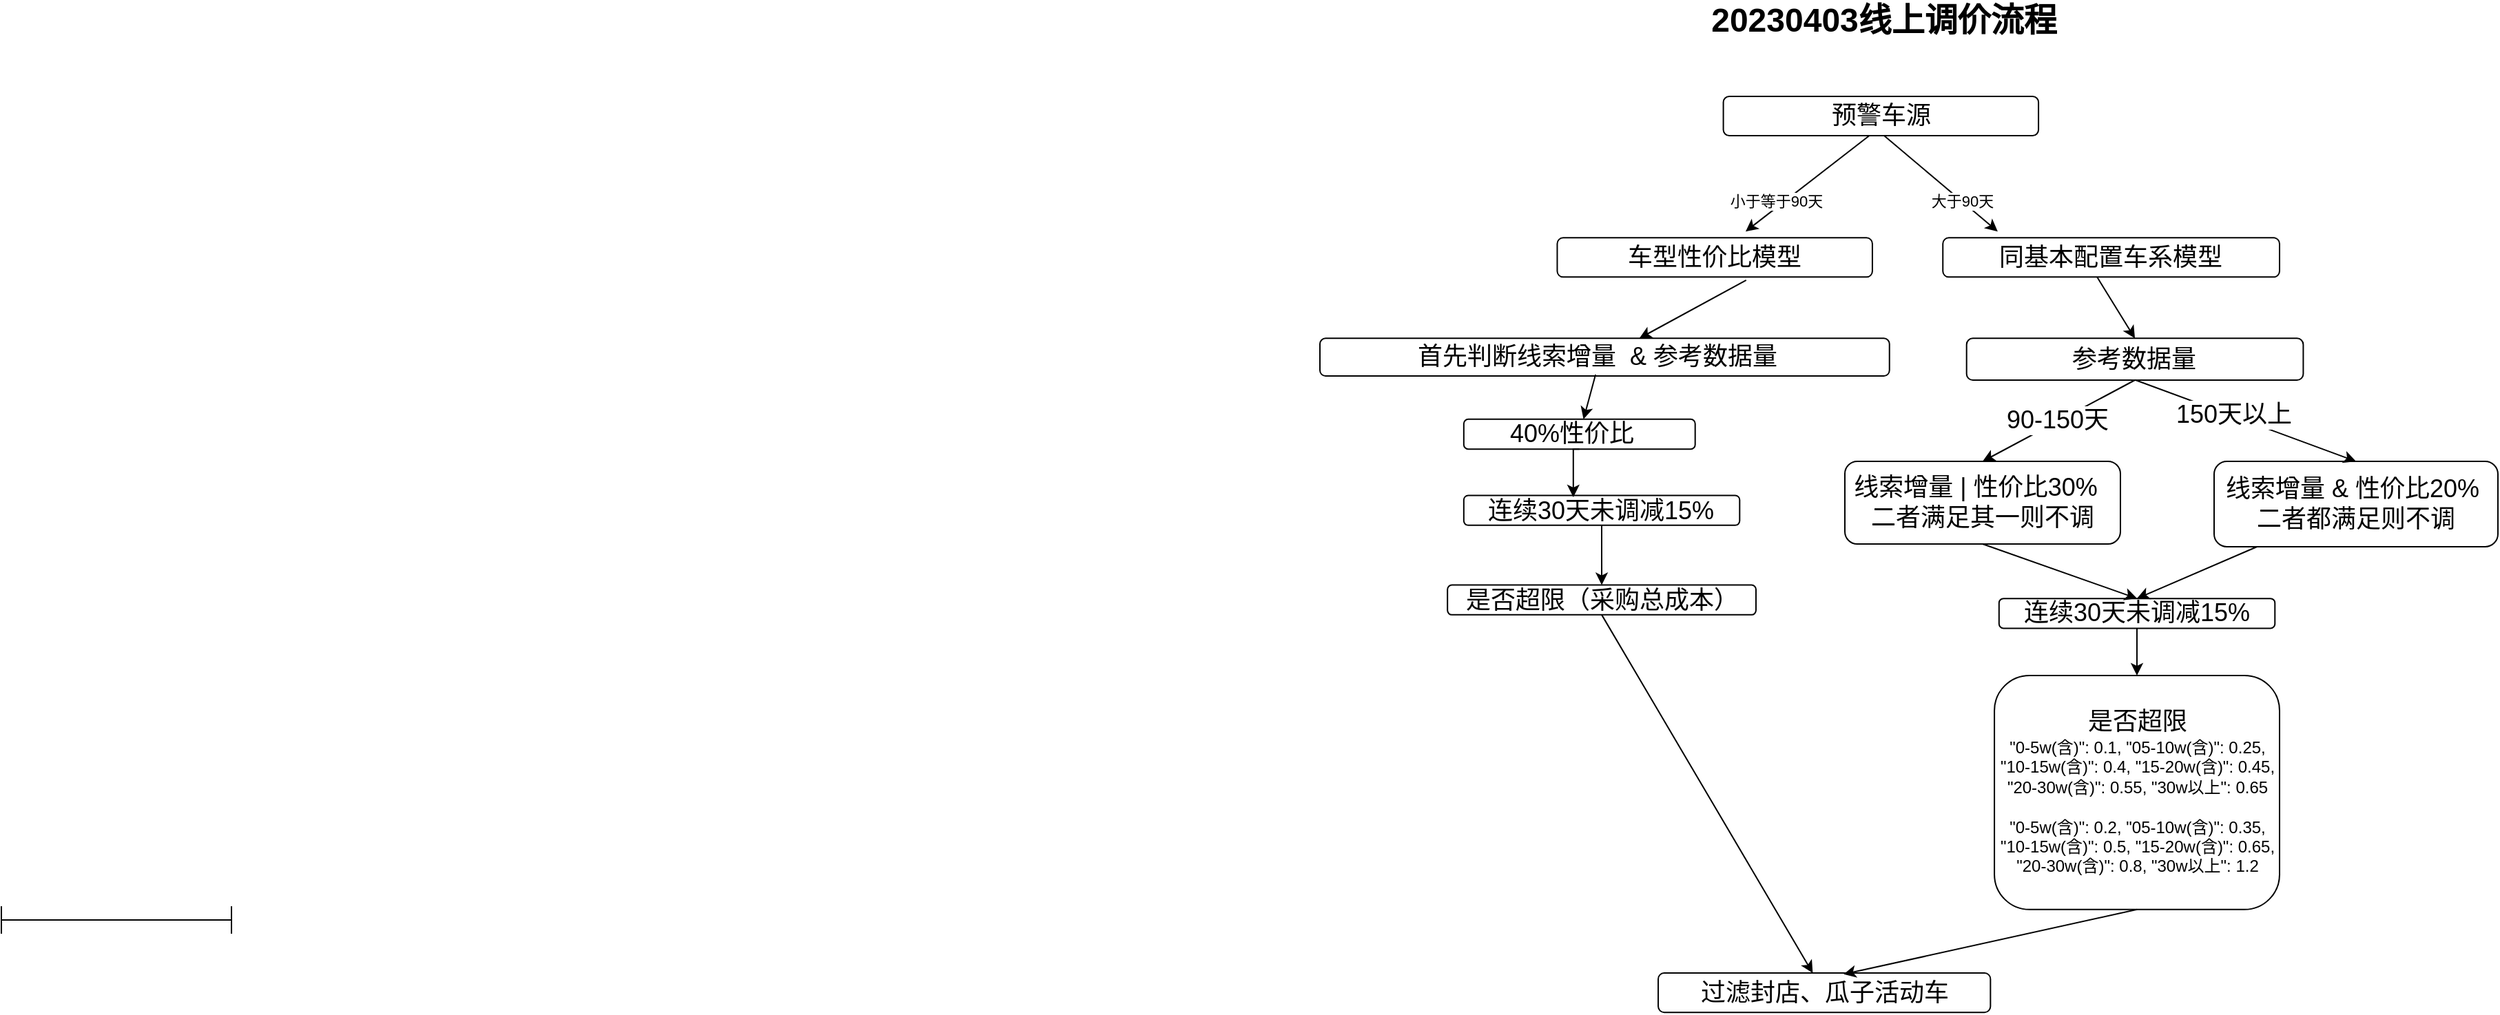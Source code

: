 <mxfile version="22.0.8" type="github">
  <diagram id="9H7ylQ0CBS7OcGbB-OY6" name="第 1 页">
    <mxGraphModel dx="911" dy="586" grid="0" gridSize="10" guides="1" tooltips="1" connect="1" arrows="1" fold="1" page="1" pageScale="1" pageWidth="3300" pageHeight="4681" math="0" shadow="0">
      <root>
        <mxCell id="0" />
        <mxCell id="1" parent="0" />
        <mxCell id="f5rMAXCIY-t6Gz_17kIP-2" value="&lt;font style=&quot;font-size: 24px;&quot;&gt;&lt;b&gt;20230403线上调价流程&lt;/b&gt;&lt;/font&gt;" style="text;html=1;strokeColor=none;fillColor=none;align=center;verticalAlign=middle;whiteSpace=wrap;rounded=0;" parent="1" vertex="1">
          <mxGeometry x="2365" y="269" width="297" height="30" as="geometry" />
        </mxCell>
        <mxCell id="f5rMAXCIY-t6Gz_17kIP-3" value="" style="endArrow=classic;html=1;rounded=0;" parent="1" edge="1">
          <mxGeometry width="50" height="50" relative="1" as="geometry">
            <mxPoint x="2502.733" y="367.513" as="sourcePoint" />
            <mxPoint x="2412.954" y="437.101" as="targetPoint" />
          </mxGeometry>
        </mxCell>
        <mxCell id="f5rMAXCIY-t6Gz_17kIP-4" value="小于等于90天" style="edgeLabel;html=1;align=center;verticalAlign=middle;resizable=0;points=[];" parent="f5rMAXCIY-t6Gz_17kIP-3" vertex="1" connectable="0">
          <mxGeometry x="0.441" y="-5" relative="1" as="geometry">
            <mxPoint y="1" as="offset" />
          </mxGeometry>
        </mxCell>
        <mxCell id="f5rMAXCIY-t6Gz_17kIP-5" value="&lt;font style=&quot;font-size: 18px;&quot;&gt;预警车源&lt;/font&gt;" style="rounded=1;whiteSpace=wrap;html=1;" parent="1" vertex="1">
          <mxGeometry x="2396.807" y="339" width="228.734" height="28.518" as="geometry" />
        </mxCell>
        <mxCell id="f5rMAXCIY-t6Gz_17kIP-6" value="" style="endArrow=classic;html=1;rounded=0;" parent="1" edge="1">
          <mxGeometry width="50" height="50" relative="1" as="geometry">
            <mxPoint x="2513.498" y="367.513" as="sourcePoint" />
            <mxPoint x="2595.958" y="437.101" as="targetPoint" />
          </mxGeometry>
        </mxCell>
        <mxCell id="f5rMAXCIY-t6Gz_17kIP-7" value="大于90天" style="edgeLabel;html=1;align=center;verticalAlign=middle;resizable=0;points=[];" parent="f5rMAXCIY-t6Gz_17kIP-6" vertex="1" connectable="0">
          <mxGeometry x="0.441" y="-5" relative="1" as="geometry">
            <mxPoint y="-7" as="offset" />
          </mxGeometry>
        </mxCell>
        <mxCell id="f5rMAXCIY-t6Gz_17kIP-8" value="&lt;font style=&quot;font-size: 18px;&quot;&gt;车型性价比模型&lt;/font&gt;" style="rounded=1;whiteSpace=wrap;html=1;" parent="1" vertex="1">
          <mxGeometry x="2276.239" y="441.664" width="228.734" height="28.518" as="geometry" />
        </mxCell>
        <mxCell id="f5rMAXCIY-t6Gz_17kIP-9" value="&lt;font style=&quot;font-size: 18px;&quot;&gt;同基本配置车系模型&lt;/font&gt;" style="rounded=1;whiteSpace=wrap;html=1;" parent="1" vertex="1">
          <mxGeometry x="2556.128" y="441.664" width="244.364" height="28.518" as="geometry" />
        </mxCell>
        <mxCell id="f5rMAXCIY-t6Gz_17kIP-10" value="" style="endArrow=classic;html=1;rounded=0;" parent="1" target="f5rMAXCIY-t6Gz_17kIP-13" edge="1">
          <mxGeometry width="50" height="50" relative="1" as="geometry">
            <mxPoint x="2413.384" y="472.459" as="sourcePoint" />
            <mxPoint x="2470.008" y="546.61" as="targetPoint" />
          </mxGeometry>
        </mxCell>
        <mxCell id="f5rMAXCIY-t6Gz_17kIP-11" value="" style="endArrow=classic;html=1;rounded=0;entryX=0.5;entryY=0;entryDx=0;entryDy=0;" parent="1" target="f5rMAXCIY-t6Gz_17kIP-12" edge="1">
          <mxGeometry width="50" height="50" relative="1" as="geometry">
            <mxPoint x="2668.083" y="470.177" as="sourcePoint" />
            <mxPoint x="2550.745" y="544.328" as="targetPoint" />
          </mxGeometry>
        </mxCell>
        <mxCell id="f5rMAXCIY-t6Gz_17kIP-12" value="&lt;font style=&quot;font-size: 18px;&quot;&gt;参考数据量&lt;/font&gt;" style="rounded=1;whiteSpace=wrap;html=1;" parent="1" vertex="1">
          <mxGeometry x="2573.35" y="514.67" width="244.36" height="30.33" as="geometry" />
        </mxCell>
        <mxCell id="f5rMAXCIY-t6Gz_17kIP-13" value="&lt;font style=&quot;font-size: 18px;&quot;&gt;首先判断线索增量&amp;nbsp; &amp;amp;&amp;nbsp;&lt;/font&gt;&lt;span style=&quot;font-size: 18px;&quot;&gt;参考数据量&amp;nbsp;&amp;nbsp;&lt;/span&gt;" style="rounded=1;whiteSpace=wrap;html=1;" parent="1" vertex="1">
          <mxGeometry x="2104" y="514.67" width="413.37" height="27.33" as="geometry" />
        </mxCell>
        <mxCell id="f5rMAXCIY-t6Gz_17kIP-14" value="&lt;span style=&quot;font-size: 18px;&quot;&gt;40%性价比&amp;nbsp;&amp;nbsp;&lt;/span&gt;" style="rounded=1;whiteSpace=wrap;html=1;" parent="1" vertex="1">
          <mxGeometry x="2208.42" y="573.417" width="167.933" height="21.674" as="geometry" />
        </mxCell>
        <mxCell id="f5rMAXCIY-t6Gz_17kIP-15" value="&lt;span style=&quot;font-size: 18px;&quot;&gt;连续30天未调减15%&lt;/span&gt;" style="rounded=1;whiteSpace=wrap;html=1;" parent="1" vertex="1">
          <mxGeometry x="2208.42" y="628.741" width="200.228" height="21.674" as="geometry" />
        </mxCell>
        <mxCell id="f5rMAXCIY-t6Gz_17kIP-16" value="&lt;span style=&quot;font-size: 18px;&quot;&gt;连续30天未调减15%&lt;/span&gt;" style="rounded=1;whiteSpace=wrap;html=1;" parent="1" vertex="1">
          <mxGeometry x="2596.91" y="703.564" width="200.228" height="21.674" as="geometry" />
        </mxCell>
        <mxCell id="f5rMAXCIY-t6Gz_17kIP-17" value="&lt;span style=&quot;font-size: 18px;&quot;&gt;是否超限（采购总成本）&lt;/span&gt;" style="rounded=1;whiteSpace=wrap;html=1;" parent="1" vertex="1">
          <mxGeometry x="2196.579" y="693.762" width="223.911" height="21.674" as="geometry" />
        </mxCell>
        <mxCell id="f5rMAXCIY-t6Gz_17kIP-18" value="" style="edgeStyle=orthogonalEdgeStyle;rounded=0;orthogonalLoop=1;jettySize=auto;html=1;fontSize=18;" parent="1" source="f5rMAXCIY-t6Gz_17kIP-15" target="f5rMAXCIY-t6Gz_17kIP-17" edge="1">
          <mxGeometry relative="1" as="geometry" />
        </mxCell>
        <mxCell id="f5rMAXCIY-t6Gz_17kIP-19" value="&lt;span style=&quot;font-size: 18px;&quot;&gt;是否超限&lt;/span&gt;&lt;br&gt;&lt;font style=&quot;font-size: 12px;&quot;&gt;&quot;0-5w(含)&quot;: 0.1, &quot;05-10w(含)&quot;: 0.25, &quot;10-15w(含)&quot;: 0.4, &quot;15-20w(含)&quot;: 0.45, &quot;20-30w(含)&quot;: 0.55, &quot;30w以上&quot;: 0.65&lt;/font&gt;&lt;br&gt;&lt;br&gt;&quot;0-5w(含)&quot;: 0.2, &quot;05-10w(含)&quot;: 0.35, &quot;10-15w(含)&quot;: 0.5, &quot;15-20w(含)&quot;: 0.65, &quot;20-30w(含)&quot;: 0.8, &quot;30w以上&quot;: 1.2" style="rounded=1;whiteSpace=wrap;html=1;" parent="1" vertex="1">
          <mxGeometry x="2593.541" y="759.459" width="206.956" height="169.966" as="geometry" />
        </mxCell>
        <mxCell id="f5rMAXCIY-t6Gz_17kIP-20" value="" style="edgeStyle=orthogonalEdgeStyle;rounded=0;orthogonalLoop=1;jettySize=auto;html=1;fontSize=18;" parent="1" source="f5rMAXCIY-t6Gz_17kIP-16" target="f5rMAXCIY-t6Gz_17kIP-19" edge="1">
          <mxGeometry relative="1" as="geometry" />
        </mxCell>
        <mxCell id="f5rMAXCIY-t6Gz_17kIP-21" value="&lt;span style=&quot;font-size: 18px;&quot;&gt;过滤封店、瓜子活动车&lt;/span&gt;" style="rounded=1;whiteSpace=wrap;html=1;" parent="1" vertex="1">
          <mxGeometry x="2349.541" y="975.562" width="241.135" height="28.518" as="geometry" />
        </mxCell>
        <mxCell id="f5rMAXCIY-t6Gz_17kIP-22" value="" style="endArrow=classic;html=1;rounded=0;exitX=0.5;exitY=1;exitDx=0;exitDy=0;" parent="1" source="f5rMAXCIY-t6Gz_17kIP-17" target="f5rMAXCIY-t6Gz_17kIP-21" edge="1">
          <mxGeometry width="50" height="50" relative="1" as="geometry">
            <mxPoint x="2289.074" y="673.995" as="sourcePoint" />
            <mxPoint x="2458.084" y="916.967" as="targetPoint" />
          </mxGeometry>
        </mxCell>
        <mxCell id="f5rMAXCIY-t6Gz_17kIP-23" value="" style="endArrow=classic;html=1;rounded=0;entryX=0.558;entryY=0.03;entryDx=0;entryDy=0;entryPerimeter=0;exitX=0.5;exitY=1;exitDx=0;exitDy=0;" parent="1" source="f5rMAXCIY-t6Gz_17kIP-19" target="f5rMAXCIY-t6Gz_17kIP-21" edge="1">
          <mxGeometry width="50" height="50" relative="1" as="geometry">
            <mxPoint x="2671.563" y="817.72" as="sourcePoint" />
            <mxPoint x="2594.797" y="859.931" as="targetPoint" />
          </mxGeometry>
        </mxCell>
        <mxCell id="f5rMAXCIY-t6Gz_17kIP-24" value="&lt;span style=&quot;font-size: 18px;&quot;&gt;线索增量 | 性价比30%&amp;nbsp;&amp;nbsp;&lt;br&gt;二者满足其一则不调&lt;br&gt;&lt;/span&gt;" style="whiteSpace=wrap;html=1;rounded=1;" parent="1" vertex="1">
          <mxGeometry x="2485" y="604" width="200" height="60" as="geometry" />
        </mxCell>
        <mxCell id="f5rMAXCIY-t6Gz_17kIP-25" value="&lt;font style=&quot;font-size: 18px;&quot;&gt;线索增量 &amp;amp; 性价比20%&amp;nbsp;&lt;br&gt;二者都满足则不调&lt;br&gt;&lt;/font&gt;" style="whiteSpace=wrap;html=1;rounded=1;" parent="1" vertex="1">
          <mxGeometry x="2753" y="604" width="206" height="62" as="geometry" />
        </mxCell>
        <mxCell id="f5rMAXCIY-t6Gz_17kIP-26" value="" style="endArrow=classic;html=1;rounded=0;exitX=0.5;exitY=1;exitDx=0;exitDy=0;entryX=0.5;entryY=0;entryDx=0;entryDy=0;" parent="1" source="f5rMAXCIY-t6Gz_17kIP-12" target="f5rMAXCIY-t6Gz_17kIP-24" edge="1">
          <mxGeometry width="50" height="50" relative="1" as="geometry">
            <mxPoint x="2699.913" y="562.703" as="sourcePoint" />
            <mxPoint x="2610.134" y="632.291" as="targetPoint" />
          </mxGeometry>
        </mxCell>
        <mxCell id="f5rMAXCIY-t6Gz_17kIP-27" value="90-150天" style="edgeLabel;html=1;align=center;verticalAlign=middle;resizable=0;points=[];fontSize=18;" parent="f5rMAXCIY-t6Gz_17kIP-26" vertex="1" connectable="0">
          <mxGeometry x="0.341" y="-2" relative="1" as="geometry">
            <mxPoint x="18" y="-9" as="offset" />
          </mxGeometry>
        </mxCell>
        <mxCell id="f5rMAXCIY-t6Gz_17kIP-28" value="" style="endArrow=classic;html=1;rounded=0;entryX=0.5;entryY=0;entryDx=0;entryDy=0;" parent="1" target="f5rMAXCIY-t6Gz_17kIP-25" edge="1">
          <mxGeometry width="50" height="50" relative="1" as="geometry">
            <mxPoint x="2696" y="545" as="sourcePoint" />
            <mxPoint x="2608.765" y="589" as="targetPoint" />
          </mxGeometry>
        </mxCell>
        <mxCell id="f5rMAXCIY-t6Gz_17kIP-29" value="150天以上" style="edgeLabel;html=1;align=center;verticalAlign=middle;resizable=0;points=[];fontSize=18;" parent="f5rMAXCIY-t6Gz_17kIP-28" vertex="1" connectable="0">
          <mxGeometry x="-0.229" y="2" relative="1" as="geometry">
            <mxPoint x="9" y="4" as="offset" />
          </mxGeometry>
        </mxCell>
        <mxCell id="f5rMAXCIY-t6Gz_17kIP-30" value="" style="endArrow=classic;html=1;rounded=0;exitX=0.5;exitY=1;exitDx=0;exitDy=0;entryX=0.5;entryY=0;entryDx=0;entryDy=0;" parent="1" source="f5rMAXCIY-t6Gz_17kIP-24" target="f5rMAXCIY-t6Gz_17kIP-16" edge="1">
          <mxGeometry width="50" height="50" relative="1" as="geometry">
            <mxPoint x="2547.573" y="708.997" as="sourcePoint" />
            <mxPoint x="2843.49" y="727.82" as="targetPoint" />
          </mxGeometry>
        </mxCell>
        <mxCell id="f5rMAXCIY-t6Gz_17kIP-31" value="" style="endArrow=classic;html=1;rounded=0;entryX=0.5;entryY=0;entryDx=0;entryDy=0;" parent="1" source="f5rMAXCIY-t6Gz_17kIP-25" target="f5rMAXCIY-t6Gz_17kIP-16" edge="1">
          <mxGeometry width="50" height="50" relative="1" as="geometry">
            <mxPoint x="2854" y="664" as="sourcePoint" />
            <mxPoint x="2993.484" y="745.004" as="targetPoint" />
          </mxGeometry>
        </mxCell>
        <mxCell id="f5rMAXCIY-t6Gz_17kIP-32" value="" style="edgeStyle=orthogonalEdgeStyle;rounded=0;orthogonalLoop=1;jettySize=auto;html=1;fontSize=18;exitX=0.5;exitY=1;exitDx=0;exitDy=0;entryX=0.397;entryY=0.058;entryDx=0;entryDy=0;entryPerimeter=0;" parent="1" source="f5rMAXCIY-t6Gz_17kIP-14" target="f5rMAXCIY-t6Gz_17kIP-15" edge="1">
          <mxGeometry relative="1" as="geometry">
            <mxPoint x="2318.5" y="660.415" as="sourcePoint" />
            <mxPoint x="2318.5" y="703.762" as="targetPoint" />
          </mxGeometry>
        </mxCell>
        <mxCell id="f5rMAXCIY-t6Gz_17kIP-33" value="" style="endArrow=classic;html=1;rounded=0;fontSize=18;exitX=0.484;exitY=0.963;exitDx=0;exitDy=0;exitPerimeter=0;" parent="1" source="f5rMAXCIY-t6Gz_17kIP-13" target="f5rMAXCIY-t6Gz_17kIP-14" edge="1">
          <mxGeometry width="50" height="50" relative="1" as="geometry">
            <mxPoint x="2494" y="512" as="sourcePoint" />
            <mxPoint x="2544" y="462" as="targetPoint" />
          </mxGeometry>
        </mxCell>
        <mxCell id="O943dp6hjqqkGVOT5jJ1-1" value="" style="shape=crossbar;whiteSpace=wrap;html=1;rounded=1;" vertex="1" parent="1">
          <mxGeometry x="1147" y="927" width="167" height="20" as="geometry" />
        </mxCell>
      </root>
    </mxGraphModel>
  </diagram>
</mxfile>
